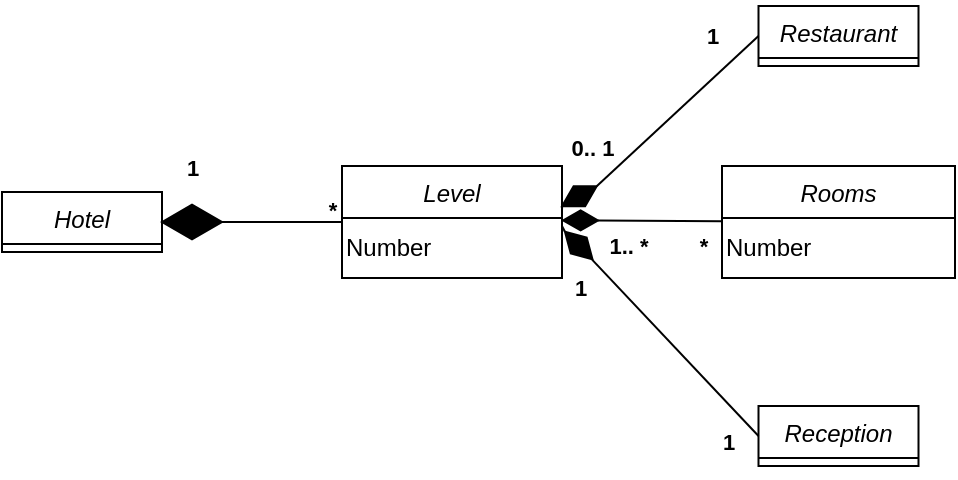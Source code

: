 <mxfile version="20.6.1" type="github">
  <diagram id="C5RBs43oDa-KdzZeNtuy" name="Page-1">
    <mxGraphModel dx="586" dy="476" grid="1" gridSize="10" guides="1" tooltips="1" connect="1" arrows="1" fold="1" page="1" pageScale="1" pageWidth="827" pageHeight="1169" math="0" shadow="0">
      <root>
        <mxCell id="WIyWlLk6GJQsqaUBKTNV-0" />
        <mxCell id="WIyWlLk6GJQsqaUBKTNV-1" parent="WIyWlLk6GJQsqaUBKTNV-0" />
        <mxCell id="zkfFHV4jXpPFQw0GAbJ--0" value="Hotel" style="swimlane;fontStyle=2;align=center;verticalAlign=top;childLayout=stackLayout;horizontal=1;startSize=26;horizontalStack=0;resizeParent=1;resizeLast=0;collapsible=1;marginBottom=0;rounded=0;shadow=0;strokeWidth=1;" parent="WIyWlLk6GJQsqaUBKTNV-1" vertex="1">
          <mxGeometry x="80" y="123" width="80" height="30" as="geometry">
            <mxRectangle x="230" y="140" width="160" height="26" as="alternateBounds" />
          </mxGeometry>
        </mxCell>
        <mxCell id="0ahzhhExyZOH0htmlELg-4" value="Level" style="swimlane;fontStyle=2;align=center;verticalAlign=top;childLayout=stackLayout;horizontal=1;startSize=26;horizontalStack=0;resizeParent=1;resizeLast=0;collapsible=1;marginBottom=0;rounded=0;shadow=0;strokeWidth=1;" vertex="1" parent="WIyWlLk6GJQsqaUBKTNV-1">
          <mxGeometry x="250" y="110" width="110" height="56" as="geometry">
            <mxRectangle x="230" y="140" width="160" height="26" as="alternateBounds" />
          </mxGeometry>
        </mxCell>
        <mxCell id="0ahzhhExyZOH0htmlELg-10" value="Number" style="text;html=1;align=left;verticalAlign=middle;resizable=0;points=[];autosize=1;strokeColor=none;fillColor=none;" vertex="1" parent="0ahzhhExyZOH0htmlELg-4">
          <mxGeometry y="26" width="110" height="30" as="geometry" />
        </mxCell>
        <mxCell id="0ahzhhExyZOH0htmlELg-7" value="Reception" style="swimlane;fontStyle=2;align=center;verticalAlign=top;childLayout=stackLayout;horizontal=1;startSize=26;horizontalStack=0;resizeParent=1;resizeLast=0;collapsible=1;marginBottom=0;rounded=0;shadow=0;strokeWidth=1;" vertex="1" parent="WIyWlLk6GJQsqaUBKTNV-1">
          <mxGeometry x="458.25" y="230" width="80" height="30" as="geometry">
            <mxRectangle x="230" y="140" width="160" height="26" as="alternateBounds" />
          </mxGeometry>
        </mxCell>
        <mxCell id="0ahzhhExyZOH0htmlELg-8" value="Rooms" style="swimlane;fontStyle=2;align=center;verticalAlign=top;childLayout=stackLayout;horizontal=1;startSize=26;horizontalStack=0;resizeParent=1;resizeLast=0;collapsible=1;marginBottom=0;rounded=0;shadow=0;strokeWidth=1;" vertex="1" parent="WIyWlLk6GJQsqaUBKTNV-1">
          <mxGeometry x="440" y="110" width="116.5" height="56" as="geometry">
            <mxRectangle x="230" y="140" width="160" height="26" as="alternateBounds" />
          </mxGeometry>
        </mxCell>
        <mxCell id="0ahzhhExyZOH0htmlELg-11" value="Number" style="text;html=1;align=left;verticalAlign=middle;resizable=0;points=[];autosize=1;strokeColor=none;fillColor=none;" vertex="1" parent="0ahzhhExyZOH0htmlELg-8">
          <mxGeometry y="26" width="116.5" height="30" as="geometry" />
        </mxCell>
        <mxCell id="0ahzhhExyZOH0htmlELg-9" value="Restaurant" style="swimlane;fontStyle=2;align=center;verticalAlign=top;childLayout=stackLayout;horizontal=1;startSize=26;horizontalStack=0;resizeParent=1;resizeLast=0;collapsible=1;marginBottom=0;rounded=0;shadow=0;strokeWidth=1;" vertex="1" parent="WIyWlLk6GJQsqaUBKTNV-1">
          <mxGeometry x="458.25" y="30" width="80" height="30" as="geometry">
            <mxRectangle x="230" y="140" width="160" height="26" as="alternateBounds" />
          </mxGeometry>
        </mxCell>
        <mxCell id="0ahzhhExyZOH0htmlELg-14" value="" style="endArrow=none;html=1;rounded=0;exitX=1;exitY=0.5;exitDx=0;exitDy=0;startArrow=none;" edge="1" parent="WIyWlLk6GJQsqaUBKTNV-1" source="0ahzhhExyZOH0htmlELg-25">
          <mxGeometry width="50" height="50" relative="1" as="geometry">
            <mxPoint x="290" y="130" as="sourcePoint" />
            <mxPoint x="250" y="138" as="targetPoint" />
          </mxGeometry>
        </mxCell>
        <mxCell id="0ahzhhExyZOH0htmlELg-15" value="" style="endArrow=none;html=1;rounded=0;exitX=1;exitY=0.5;exitDx=0;exitDy=0;entryX=0;entryY=0.5;entryDx=0;entryDy=0;startArrow=none;" edge="1" parent="WIyWlLk6GJQsqaUBKTNV-1" source="0ahzhhExyZOH0htmlELg-22" target="0ahzhhExyZOH0htmlELg-9">
          <mxGeometry width="50" height="50" relative="1" as="geometry">
            <mxPoint x="290" y="130" as="sourcePoint" />
            <mxPoint x="340" y="80" as="targetPoint" />
          </mxGeometry>
        </mxCell>
        <mxCell id="0ahzhhExyZOH0htmlELg-16" value="" style="endArrow=none;html=1;rounded=0;exitX=1;exitY=0.5;exitDx=0;exitDy=0;startArrow=none;" edge="1" parent="WIyWlLk6GJQsqaUBKTNV-1" source="0ahzhhExyZOH0htmlELg-20" target="0ahzhhExyZOH0htmlELg-8">
          <mxGeometry width="50" height="50" relative="1" as="geometry">
            <mxPoint x="290" y="130" as="sourcePoint" />
            <mxPoint x="340" y="80" as="targetPoint" />
          </mxGeometry>
        </mxCell>
        <mxCell id="0ahzhhExyZOH0htmlELg-17" value="" style="endArrow=none;html=1;rounded=0;entryX=0;entryY=0.5;entryDx=0;entryDy=0;startArrow=none;" edge="1" parent="WIyWlLk6GJQsqaUBKTNV-1" source="0ahzhhExyZOH0htmlELg-18" target="0ahzhhExyZOH0htmlELg-7">
          <mxGeometry width="50" height="50" relative="1" as="geometry">
            <mxPoint x="360" y="140" as="sourcePoint" />
            <mxPoint x="340" y="80" as="targetPoint" />
          </mxGeometry>
        </mxCell>
        <mxCell id="0ahzhhExyZOH0htmlELg-18" value="" style="html=1;whiteSpace=wrap;aspect=fixed;shape=isoRectangle;direction=south;rotation=-45;fillColor=#000000;" vertex="1" parent="WIyWlLk6GJQsqaUBKTNV-1">
          <mxGeometry x="362.62" y="140" width="11.48" height="19.48" as="geometry" />
        </mxCell>
        <mxCell id="0ahzhhExyZOH0htmlELg-19" value="" style="endArrow=none;html=1;rounded=0;entryX=0;entryY=0.5;entryDx=0;entryDy=0;" edge="1" parent="WIyWlLk6GJQsqaUBKTNV-1" target="0ahzhhExyZOH0htmlELg-18">
          <mxGeometry width="50" height="50" relative="1" as="geometry">
            <mxPoint x="360" y="140" as="sourcePoint" />
            <mxPoint x="458.25" y="245" as="targetPoint" />
          </mxGeometry>
        </mxCell>
        <mxCell id="0ahzhhExyZOH0htmlELg-20" value="" style="html=1;whiteSpace=wrap;aspect=fixed;shape=isoRectangle;fillColor=#000000;" vertex="1" parent="WIyWlLk6GJQsqaUBKTNV-1">
          <mxGeometry x="360.62" y="132" width="17.38" height="10.43" as="geometry" />
        </mxCell>
        <mxCell id="0ahzhhExyZOH0htmlELg-21" value="" style="endArrow=none;html=1;rounded=0;exitX=1;exitY=0.5;exitDx=0;exitDy=0;" edge="1" parent="WIyWlLk6GJQsqaUBKTNV-1" source="0ahzhhExyZOH0htmlELg-4" target="0ahzhhExyZOH0htmlELg-20">
          <mxGeometry width="50" height="50" relative="1" as="geometry">
            <mxPoint x="360" y="138" as="sourcePoint" />
            <mxPoint x="440" y="138" as="targetPoint" />
          </mxGeometry>
        </mxCell>
        <mxCell id="0ahzhhExyZOH0htmlELg-22" value="" style="html=1;whiteSpace=wrap;aspect=fixed;shape=isoRectangle;rotation=-30;fillColor=#000000;" vertex="1" parent="WIyWlLk6GJQsqaUBKTNV-1">
          <mxGeometry x="358.68" y="119.09" width="20" height="12" as="geometry" />
        </mxCell>
        <mxCell id="0ahzhhExyZOH0htmlELg-23" value="" style="endArrow=none;html=1;rounded=0;exitX=1;exitY=0.5;exitDx=0;exitDy=0;entryX=0;entryY=0.5;entryDx=0;entryDy=0;" edge="1" parent="WIyWlLk6GJQsqaUBKTNV-1" source="0ahzhhExyZOH0htmlELg-4" target="0ahzhhExyZOH0htmlELg-22">
          <mxGeometry width="50" height="50" relative="1" as="geometry">
            <mxPoint x="360" y="138" as="sourcePoint" />
            <mxPoint x="458.25" y="45" as="targetPoint" />
          </mxGeometry>
        </mxCell>
        <mxCell id="0ahzhhExyZOH0htmlELg-25" value="" style="html=1;whiteSpace=wrap;aspect=fixed;shape=isoRectangle;fillColor=#000000;" vertex="1" parent="WIyWlLk6GJQsqaUBKTNV-1">
          <mxGeometry x="160" y="129" width="30" height="18" as="geometry" />
        </mxCell>
        <mxCell id="0ahzhhExyZOH0htmlELg-26" value="" style="endArrow=none;html=1;rounded=0;exitX=1;exitY=0.5;exitDx=0;exitDy=0;" edge="1" parent="WIyWlLk6GJQsqaUBKTNV-1" source="zkfFHV4jXpPFQw0GAbJ--0" target="0ahzhhExyZOH0htmlELg-25">
          <mxGeometry width="50" height="50" relative="1" as="geometry">
            <mxPoint x="160" y="138" as="sourcePoint" />
            <mxPoint x="250" y="138" as="targetPoint" />
          </mxGeometry>
        </mxCell>
        <mxCell id="0ahzhhExyZOH0htmlELg-27" value="1" style="text;strokeColor=none;fillColor=none;html=1;fontSize=11;fontStyle=1;verticalAlign=middle;align=center;" vertex="1" parent="WIyWlLk6GJQsqaUBKTNV-1">
          <mxGeometry x="428.25" y="230" width="30" height="36" as="geometry" />
        </mxCell>
        <mxCell id="0ahzhhExyZOH0htmlELg-28" value="1.. *" style="text;strokeColor=none;fillColor=none;html=1;fontSize=11;fontStyle=1;verticalAlign=middle;align=center;" vertex="1" parent="WIyWlLk6GJQsqaUBKTNV-1">
          <mxGeometry x="378" y="132.0" width="30" height="36" as="geometry" />
        </mxCell>
        <mxCell id="0ahzhhExyZOH0htmlELg-30" value="&amp;nbsp;*" style="text;strokeColor=none;fillColor=none;html=1;fontSize=11;fontStyle=1;verticalAlign=middle;align=center;" vertex="1" parent="WIyWlLk6GJQsqaUBKTNV-1">
          <mxGeometry x="414" y="132.0" width="30" height="36" as="geometry" />
        </mxCell>
        <mxCell id="0ahzhhExyZOH0htmlELg-32" value="1" style="text;strokeColor=none;fillColor=none;html=1;fontSize=11;fontStyle=1;verticalAlign=middle;align=center;" vertex="1" parent="WIyWlLk6GJQsqaUBKTNV-1">
          <mxGeometry x="354.31" y="153.0" width="30" height="36" as="geometry" />
        </mxCell>
        <mxCell id="0ahzhhExyZOH0htmlELg-33" value="0.. 1" style="text;strokeColor=none;fillColor=none;html=1;fontSize=11;fontStyle=1;verticalAlign=middle;align=center;" vertex="1" parent="WIyWlLk6GJQsqaUBKTNV-1">
          <mxGeometry x="360" y="83.09" width="30" height="36" as="geometry" />
        </mxCell>
        <mxCell id="0ahzhhExyZOH0htmlELg-36" value="1" style="text;strokeColor=none;fillColor=none;html=1;fontSize=11;fontStyle=1;verticalAlign=middle;align=center;" vertex="1" parent="WIyWlLk6GJQsqaUBKTNV-1">
          <mxGeometry x="420" y="27.0" width="30" height="36" as="geometry" />
        </mxCell>
        <mxCell id="0ahzhhExyZOH0htmlELg-37" value="1" style="text;strokeColor=none;fillColor=none;html=1;fontSize=11;fontStyle=1;verticalAlign=middle;align=center;" vertex="1" parent="WIyWlLk6GJQsqaUBKTNV-1">
          <mxGeometry x="160" y="93.0" width="30" height="36" as="geometry" />
        </mxCell>
        <mxCell id="0ahzhhExyZOH0htmlELg-39" value="*" style="text;strokeColor=none;fillColor=none;html=1;fontSize=11;fontStyle=1;verticalAlign=middle;align=center;" vertex="1" parent="WIyWlLk6GJQsqaUBKTNV-1">
          <mxGeometry x="230" y="114.0" width="30" height="36" as="geometry" />
        </mxCell>
      </root>
    </mxGraphModel>
  </diagram>
</mxfile>
